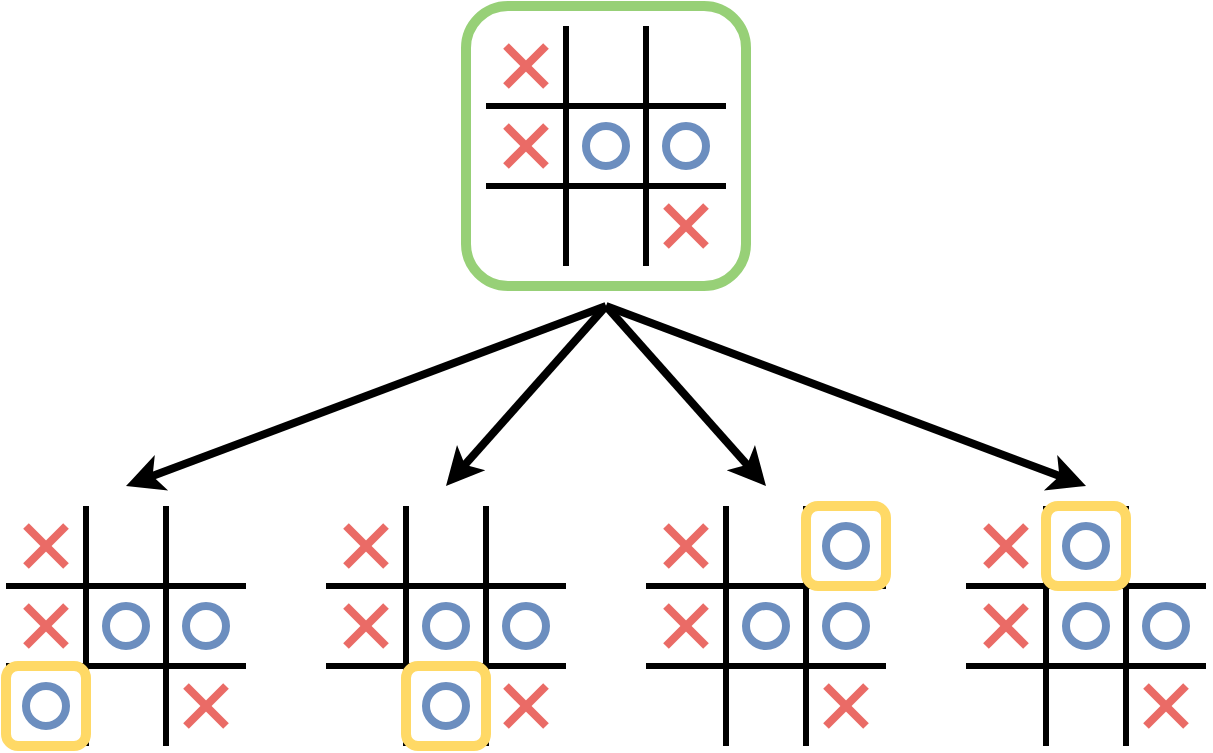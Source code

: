 <mxfile version="24.4.4" type="github">
  <diagram name="Page-1" id="UQr17-dW4rWigAgQBZE8">
    <mxGraphModel dx="1366" dy="744" grid="1" gridSize="10" guides="1" tooltips="1" connect="1" arrows="1" fold="1" page="1" pageScale="1" pageWidth="850" pageHeight="1100" math="0" shadow="0">
      <root>
        <mxCell id="0" />
        <mxCell id="1" parent="0" />
        <mxCell id="NiHNyxKCNl_R8OxoTb2U-1" value="" style="endArrow=none;html=1;rounded=0;strokeWidth=3;fontSize=15;" edge="1" parent="1">
          <mxGeometry width="50" height="50" relative="1" as="geometry">
            <mxPoint x="400" y="320" as="sourcePoint" />
            <mxPoint x="400" y="200" as="targetPoint" />
          </mxGeometry>
        </mxCell>
        <mxCell id="NiHNyxKCNl_R8OxoTb2U-2" value="" style="endArrow=none;html=1;rounded=0;strokeWidth=3;fontSize=15;" edge="1" parent="1">
          <mxGeometry width="50" height="50" relative="1" as="geometry">
            <mxPoint x="360" y="280" as="sourcePoint" />
            <mxPoint x="480" y="280" as="targetPoint" />
          </mxGeometry>
        </mxCell>
        <mxCell id="NiHNyxKCNl_R8OxoTb2U-3" value="" style="endArrow=none;html=1;rounded=0;strokeWidth=3;fontSize=15;" edge="1" parent="1">
          <mxGeometry width="50" height="50" relative="1" as="geometry">
            <mxPoint x="440" y="320" as="sourcePoint" />
            <mxPoint x="440" y="200" as="targetPoint" />
          </mxGeometry>
        </mxCell>
        <mxCell id="NiHNyxKCNl_R8OxoTb2U-4" value="" style="endArrow=none;html=1;rounded=0;strokeWidth=3;fontSize=15;" edge="1" parent="1">
          <mxGeometry width="50" height="50" relative="1" as="geometry">
            <mxPoint x="360" y="240" as="sourcePoint" />
            <mxPoint x="480" y="240" as="targetPoint" />
          </mxGeometry>
        </mxCell>
        <mxCell id="NiHNyxKCNl_R8OxoTb2U-5" value="" style="ellipse;whiteSpace=wrap;html=1;perimeterSpacing=0;strokeWidth=4;fillColor=none;strokeColor=#6c8ebf;fontSize=15;" vertex="1" parent="1">
          <mxGeometry x="450" y="250" width="20" height="20" as="geometry" />
        </mxCell>
        <mxCell id="NiHNyxKCNl_R8OxoTb2U-6" value="" style="endArrow=none;html=1;rounded=0;strokeWidth=4;strokeColor=#EA6B66;fontSize=15;" edge="1" parent="1">
          <mxGeometry width="50" height="50" relative="1" as="geometry">
            <mxPoint x="450" y="290" as="sourcePoint" />
            <mxPoint x="470" y="310" as="targetPoint" />
          </mxGeometry>
        </mxCell>
        <mxCell id="NiHNyxKCNl_R8OxoTb2U-7" value="" style="endArrow=none;html=1;rounded=0;strokeWidth=4;strokeColor=#EA6B66;fontSize=15;" edge="1" parent="1">
          <mxGeometry width="50" height="50" relative="1" as="geometry">
            <mxPoint x="450" y="310" as="sourcePoint" />
            <mxPoint x="470" y="290" as="targetPoint" />
          </mxGeometry>
        </mxCell>
        <mxCell id="NiHNyxKCNl_R8OxoTb2U-8" value="" style="endArrow=none;html=1;rounded=0;strokeWidth=4;strokeColor=#EA6B66;fontSize=15;" edge="1" parent="1">
          <mxGeometry width="50" height="50" relative="1" as="geometry">
            <mxPoint x="370" y="210" as="sourcePoint" />
            <mxPoint x="390" y="230" as="targetPoint" />
          </mxGeometry>
        </mxCell>
        <mxCell id="NiHNyxKCNl_R8OxoTb2U-9" value="" style="endArrow=none;html=1;rounded=0;strokeWidth=4;strokeColor=#EA6B66;fontSize=15;" edge="1" parent="1">
          <mxGeometry width="50" height="50" relative="1" as="geometry">
            <mxPoint x="370" y="230" as="sourcePoint" />
            <mxPoint x="390" y="210" as="targetPoint" />
          </mxGeometry>
        </mxCell>
        <mxCell id="NiHNyxKCNl_R8OxoTb2U-10" value="" style="ellipse;whiteSpace=wrap;html=1;perimeterSpacing=0;strokeWidth=4;fillColor=none;strokeColor=#6c8ebf;fontSize=15;" vertex="1" parent="1">
          <mxGeometry x="410" y="250" width="20" height="20" as="geometry" />
        </mxCell>
        <mxCell id="NiHNyxKCNl_R8OxoTb2U-11" value="" style="endArrow=none;html=1;rounded=0;strokeWidth=4;strokeColor=#EA6B66;fontSize=15;" edge="1" parent="1">
          <mxGeometry width="50" height="50" relative="1" as="geometry">
            <mxPoint x="370" y="250" as="sourcePoint" />
            <mxPoint x="390" y="270" as="targetPoint" />
          </mxGeometry>
        </mxCell>
        <mxCell id="NiHNyxKCNl_R8OxoTb2U-12" value="" style="endArrow=none;html=1;rounded=0;strokeWidth=4;strokeColor=#EA6B66;fontSize=15;" edge="1" parent="1">
          <mxGeometry width="50" height="50" relative="1" as="geometry">
            <mxPoint x="370" y="270" as="sourcePoint" />
            <mxPoint x="390" y="250" as="targetPoint" />
          </mxGeometry>
        </mxCell>
        <mxCell id="NiHNyxKCNl_R8OxoTb2U-13" value="" style="rounded=1;whiteSpace=wrap;html=1;fillColor=none;strokeWidth=5;strokeColor=#97D077;" vertex="1" parent="1">
          <mxGeometry x="350" y="190" width="140" height="140" as="geometry" />
        </mxCell>
        <mxCell id="NiHNyxKCNl_R8OxoTb2U-15" value="" style="endArrow=none;html=1;rounded=0;strokeWidth=3;fontSize=15;" edge="1" parent="1">
          <mxGeometry width="50" height="50" relative="1" as="geometry">
            <mxPoint x="320" y="560" as="sourcePoint" />
            <mxPoint x="320" y="440" as="targetPoint" />
          </mxGeometry>
        </mxCell>
        <mxCell id="NiHNyxKCNl_R8OxoTb2U-16" value="" style="endArrow=none;html=1;rounded=0;strokeWidth=3;fontSize=15;" edge="1" parent="1">
          <mxGeometry width="50" height="50" relative="1" as="geometry">
            <mxPoint x="280" y="520" as="sourcePoint" />
            <mxPoint x="400" y="520" as="targetPoint" />
          </mxGeometry>
        </mxCell>
        <mxCell id="NiHNyxKCNl_R8OxoTb2U-17" value="" style="endArrow=none;html=1;rounded=0;strokeWidth=3;fontSize=15;" edge="1" parent="1">
          <mxGeometry width="50" height="50" relative="1" as="geometry">
            <mxPoint x="360" y="560" as="sourcePoint" />
            <mxPoint x="360" y="440" as="targetPoint" />
          </mxGeometry>
        </mxCell>
        <mxCell id="NiHNyxKCNl_R8OxoTb2U-18" value="" style="endArrow=none;html=1;rounded=0;strokeWidth=3;fontSize=15;" edge="1" parent="1">
          <mxGeometry width="50" height="50" relative="1" as="geometry">
            <mxPoint x="280" y="480" as="sourcePoint" />
            <mxPoint x="400" y="480" as="targetPoint" />
          </mxGeometry>
        </mxCell>
        <mxCell id="NiHNyxKCNl_R8OxoTb2U-19" value="" style="ellipse;whiteSpace=wrap;html=1;perimeterSpacing=0;strokeWidth=4;fillColor=none;strokeColor=#6c8ebf;fontSize=15;" vertex="1" parent="1">
          <mxGeometry x="370" y="490" width="20" height="20" as="geometry" />
        </mxCell>
        <mxCell id="NiHNyxKCNl_R8OxoTb2U-20" value="" style="endArrow=none;html=1;rounded=0;strokeWidth=4;strokeColor=#EA6B66;fontSize=15;" edge="1" parent="1">
          <mxGeometry width="50" height="50" relative="1" as="geometry">
            <mxPoint x="370" y="530" as="sourcePoint" />
            <mxPoint x="390" y="550" as="targetPoint" />
          </mxGeometry>
        </mxCell>
        <mxCell id="NiHNyxKCNl_R8OxoTb2U-21" value="" style="endArrow=none;html=1;rounded=0;strokeWidth=4;strokeColor=#EA6B66;fontSize=15;" edge="1" parent="1">
          <mxGeometry width="50" height="50" relative="1" as="geometry">
            <mxPoint x="370" y="550" as="sourcePoint" />
            <mxPoint x="390" y="530" as="targetPoint" />
          </mxGeometry>
        </mxCell>
        <mxCell id="NiHNyxKCNl_R8OxoTb2U-22" value="" style="endArrow=none;html=1;rounded=0;strokeWidth=4;strokeColor=#EA6B66;fontSize=15;" edge="1" parent="1">
          <mxGeometry width="50" height="50" relative="1" as="geometry">
            <mxPoint x="290" y="450" as="sourcePoint" />
            <mxPoint x="310" y="470" as="targetPoint" />
          </mxGeometry>
        </mxCell>
        <mxCell id="NiHNyxKCNl_R8OxoTb2U-23" value="" style="endArrow=none;html=1;rounded=0;strokeWidth=4;strokeColor=#EA6B66;fontSize=15;" edge="1" parent="1">
          <mxGeometry width="50" height="50" relative="1" as="geometry">
            <mxPoint x="290" y="470" as="sourcePoint" />
            <mxPoint x="310" y="450" as="targetPoint" />
          </mxGeometry>
        </mxCell>
        <mxCell id="NiHNyxKCNl_R8OxoTb2U-24" value="" style="ellipse;whiteSpace=wrap;html=1;perimeterSpacing=0;strokeWidth=4;fillColor=none;strokeColor=#6c8ebf;fontSize=15;" vertex="1" parent="1">
          <mxGeometry x="330" y="490" width="20" height="20" as="geometry" />
        </mxCell>
        <mxCell id="NiHNyxKCNl_R8OxoTb2U-25" value="" style="endArrow=none;html=1;rounded=0;strokeWidth=4;strokeColor=#EA6B66;fontSize=15;" edge="1" parent="1">
          <mxGeometry width="50" height="50" relative="1" as="geometry">
            <mxPoint x="290" y="490" as="sourcePoint" />
            <mxPoint x="310" y="510" as="targetPoint" />
          </mxGeometry>
        </mxCell>
        <mxCell id="NiHNyxKCNl_R8OxoTb2U-26" value="" style="endArrow=none;html=1;rounded=0;strokeWidth=4;strokeColor=#EA6B66;fontSize=15;" edge="1" parent="1">
          <mxGeometry width="50" height="50" relative="1" as="geometry">
            <mxPoint x="290" y="510" as="sourcePoint" />
            <mxPoint x="310" y="490" as="targetPoint" />
          </mxGeometry>
        </mxCell>
        <mxCell id="NiHNyxKCNl_R8OxoTb2U-41" value="" style="endArrow=none;html=1;rounded=0;strokeWidth=3;fontSize=15;" edge="1" parent="1">
          <mxGeometry width="50" height="50" relative="1" as="geometry">
            <mxPoint x="160" y="560" as="sourcePoint" />
            <mxPoint x="160" y="440" as="targetPoint" />
          </mxGeometry>
        </mxCell>
        <mxCell id="NiHNyxKCNl_R8OxoTb2U-42" value="" style="endArrow=none;html=1;rounded=0;strokeWidth=3;fontSize=15;" edge="1" parent="1">
          <mxGeometry width="50" height="50" relative="1" as="geometry">
            <mxPoint x="120" y="520" as="sourcePoint" />
            <mxPoint x="240" y="520" as="targetPoint" />
          </mxGeometry>
        </mxCell>
        <mxCell id="NiHNyxKCNl_R8OxoTb2U-43" value="" style="endArrow=none;html=1;rounded=0;strokeWidth=3;fontSize=15;" edge="1" parent="1">
          <mxGeometry width="50" height="50" relative="1" as="geometry">
            <mxPoint x="200" y="560" as="sourcePoint" />
            <mxPoint x="200" y="440" as="targetPoint" />
          </mxGeometry>
        </mxCell>
        <mxCell id="NiHNyxKCNl_R8OxoTb2U-44" value="" style="endArrow=none;html=1;rounded=0;strokeWidth=3;fontSize=15;" edge="1" parent="1">
          <mxGeometry width="50" height="50" relative="1" as="geometry">
            <mxPoint x="120" y="480" as="sourcePoint" />
            <mxPoint x="240" y="480" as="targetPoint" />
          </mxGeometry>
        </mxCell>
        <mxCell id="NiHNyxKCNl_R8OxoTb2U-45" value="" style="ellipse;whiteSpace=wrap;html=1;perimeterSpacing=0;strokeWidth=4;fillColor=none;strokeColor=#6c8ebf;fontSize=15;" vertex="1" parent="1">
          <mxGeometry x="210" y="490" width="20" height="20" as="geometry" />
        </mxCell>
        <mxCell id="NiHNyxKCNl_R8OxoTb2U-46" value="" style="endArrow=none;html=1;rounded=0;strokeWidth=4;strokeColor=#EA6B66;fontSize=15;" edge="1" parent="1">
          <mxGeometry width="50" height="50" relative="1" as="geometry">
            <mxPoint x="210" y="530" as="sourcePoint" />
            <mxPoint x="230" y="550" as="targetPoint" />
          </mxGeometry>
        </mxCell>
        <mxCell id="NiHNyxKCNl_R8OxoTb2U-47" value="" style="endArrow=none;html=1;rounded=0;strokeWidth=4;strokeColor=#EA6B66;fontSize=15;" edge="1" parent="1">
          <mxGeometry width="50" height="50" relative="1" as="geometry">
            <mxPoint x="210" y="550" as="sourcePoint" />
            <mxPoint x="230" y="530" as="targetPoint" />
          </mxGeometry>
        </mxCell>
        <mxCell id="NiHNyxKCNl_R8OxoTb2U-48" value="" style="endArrow=none;html=1;rounded=0;strokeWidth=4;strokeColor=#EA6B66;fontSize=15;" edge="1" parent="1">
          <mxGeometry width="50" height="50" relative="1" as="geometry">
            <mxPoint x="130" y="450" as="sourcePoint" />
            <mxPoint x="150" y="470" as="targetPoint" />
          </mxGeometry>
        </mxCell>
        <mxCell id="NiHNyxKCNl_R8OxoTb2U-49" value="" style="endArrow=none;html=1;rounded=0;strokeWidth=4;strokeColor=#EA6B66;fontSize=15;" edge="1" parent="1">
          <mxGeometry width="50" height="50" relative="1" as="geometry">
            <mxPoint x="130" y="470" as="sourcePoint" />
            <mxPoint x="150" y="450" as="targetPoint" />
          </mxGeometry>
        </mxCell>
        <mxCell id="NiHNyxKCNl_R8OxoTb2U-50" value="" style="ellipse;whiteSpace=wrap;html=1;perimeterSpacing=0;strokeWidth=4;fillColor=none;strokeColor=#6c8ebf;fontSize=15;" vertex="1" parent="1">
          <mxGeometry x="170" y="490" width="20" height="20" as="geometry" />
        </mxCell>
        <mxCell id="NiHNyxKCNl_R8OxoTb2U-51" value="" style="endArrow=none;html=1;rounded=0;strokeWidth=4;strokeColor=#EA6B66;fontSize=15;" edge="1" parent="1">
          <mxGeometry width="50" height="50" relative="1" as="geometry">
            <mxPoint x="130" y="490" as="sourcePoint" />
            <mxPoint x="150" y="510" as="targetPoint" />
          </mxGeometry>
        </mxCell>
        <mxCell id="NiHNyxKCNl_R8OxoTb2U-52" value="" style="endArrow=none;html=1;rounded=0;strokeWidth=4;strokeColor=#EA6B66;fontSize=15;" edge="1" parent="1">
          <mxGeometry width="50" height="50" relative="1" as="geometry">
            <mxPoint x="130" y="510" as="sourcePoint" />
            <mxPoint x="150" y="490" as="targetPoint" />
          </mxGeometry>
        </mxCell>
        <mxCell id="NiHNyxKCNl_R8OxoTb2U-54" value="" style="endArrow=none;html=1;rounded=0;strokeWidth=3;fontSize=15;" edge="1" parent="1">
          <mxGeometry width="50" height="50" relative="1" as="geometry">
            <mxPoint x="480" y="560" as="sourcePoint" />
            <mxPoint x="480" y="440" as="targetPoint" />
          </mxGeometry>
        </mxCell>
        <mxCell id="NiHNyxKCNl_R8OxoTb2U-55" value="" style="endArrow=none;html=1;rounded=0;strokeWidth=3;fontSize=15;" edge="1" parent="1">
          <mxGeometry width="50" height="50" relative="1" as="geometry">
            <mxPoint x="440" y="520" as="sourcePoint" />
            <mxPoint x="560" y="520" as="targetPoint" />
          </mxGeometry>
        </mxCell>
        <mxCell id="NiHNyxKCNl_R8OxoTb2U-56" value="" style="endArrow=none;html=1;rounded=0;strokeWidth=3;fontSize=15;" edge="1" parent="1">
          <mxGeometry width="50" height="50" relative="1" as="geometry">
            <mxPoint x="520" y="560" as="sourcePoint" />
            <mxPoint x="520" y="440" as="targetPoint" />
          </mxGeometry>
        </mxCell>
        <mxCell id="NiHNyxKCNl_R8OxoTb2U-57" value="" style="endArrow=none;html=1;rounded=0;strokeWidth=3;fontSize=15;" edge="1" parent="1">
          <mxGeometry width="50" height="50" relative="1" as="geometry">
            <mxPoint x="440" y="480" as="sourcePoint" />
            <mxPoint x="560" y="480" as="targetPoint" />
          </mxGeometry>
        </mxCell>
        <mxCell id="NiHNyxKCNl_R8OxoTb2U-58" value="" style="ellipse;whiteSpace=wrap;html=1;perimeterSpacing=0;strokeWidth=4;fillColor=none;strokeColor=#6c8ebf;fontSize=15;" vertex="1" parent="1">
          <mxGeometry x="530" y="490" width="20" height="20" as="geometry" />
        </mxCell>
        <mxCell id="NiHNyxKCNl_R8OxoTb2U-59" value="" style="endArrow=none;html=1;rounded=0;strokeWidth=4;strokeColor=#EA6B66;fontSize=15;" edge="1" parent="1">
          <mxGeometry width="50" height="50" relative="1" as="geometry">
            <mxPoint x="530" y="530" as="sourcePoint" />
            <mxPoint x="550" y="550" as="targetPoint" />
          </mxGeometry>
        </mxCell>
        <mxCell id="NiHNyxKCNl_R8OxoTb2U-60" value="" style="endArrow=none;html=1;rounded=0;strokeWidth=4;strokeColor=#EA6B66;fontSize=15;" edge="1" parent="1">
          <mxGeometry width="50" height="50" relative="1" as="geometry">
            <mxPoint x="530" y="550" as="sourcePoint" />
            <mxPoint x="550" y="530" as="targetPoint" />
          </mxGeometry>
        </mxCell>
        <mxCell id="NiHNyxKCNl_R8OxoTb2U-61" value="" style="endArrow=none;html=1;rounded=0;strokeWidth=4;strokeColor=#EA6B66;fontSize=15;" edge="1" parent="1">
          <mxGeometry width="50" height="50" relative="1" as="geometry">
            <mxPoint x="450" y="450" as="sourcePoint" />
            <mxPoint x="470" y="470" as="targetPoint" />
          </mxGeometry>
        </mxCell>
        <mxCell id="NiHNyxKCNl_R8OxoTb2U-62" value="" style="endArrow=none;html=1;rounded=0;strokeWidth=4;strokeColor=#EA6B66;fontSize=15;" edge="1" parent="1">
          <mxGeometry width="50" height="50" relative="1" as="geometry">
            <mxPoint x="450" y="470" as="sourcePoint" />
            <mxPoint x="470" y="450" as="targetPoint" />
          </mxGeometry>
        </mxCell>
        <mxCell id="NiHNyxKCNl_R8OxoTb2U-63" value="" style="ellipse;whiteSpace=wrap;html=1;perimeterSpacing=0;strokeWidth=4;fillColor=none;strokeColor=#6c8ebf;fontSize=15;" vertex="1" parent="1">
          <mxGeometry x="490" y="490" width="20" height="20" as="geometry" />
        </mxCell>
        <mxCell id="NiHNyxKCNl_R8OxoTb2U-64" value="" style="endArrow=none;html=1;rounded=0;strokeWidth=4;strokeColor=#EA6B66;fontSize=15;" edge="1" parent="1">
          <mxGeometry width="50" height="50" relative="1" as="geometry">
            <mxPoint x="450" y="490" as="sourcePoint" />
            <mxPoint x="470" y="510" as="targetPoint" />
          </mxGeometry>
        </mxCell>
        <mxCell id="NiHNyxKCNl_R8OxoTb2U-65" value="" style="endArrow=none;html=1;rounded=0;strokeWidth=4;strokeColor=#EA6B66;fontSize=15;" edge="1" parent="1">
          <mxGeometry width="50" height="50" relative="1" as="geometry">
            <mxPoint x="450" y="510" as="sourcePoint" />
            <mxPoint x="470" y="490" as="targetPoint" />
          </mxGeometry>
        </mxCell>
        <mxCell id="NiHNyxKCNl_R8OxoTb2U-67" value="" style="ellipse;whiteSpace=wrap;html=1;perimeterSpacing=0;strokeWidth=4;fillColor=none;strokeColor=#6c8ebf;fontSize=15;" vertex="1" parent="1">
          <mxGeometry x="130" y="530" width="20" height="20" as="geometry" />
        </mxCell>
        <mxCell id="NiHNyxKCNl_R8OxoTb2U-68" value="" style="ellipse;whiteSpace=wrap;html=1;perimeterSpacing=0;strokeWidth=4;fillColor=none;strokeColor=#6c8ebf;fontSize=15;" vertex="1" parent="1">
          <mxGeometry x="330" y="530" width="20" height="20" as="geometry" />
        </mxCell>
        <mxCell id="NiHNyxKCNl_R8OxoTb2U-69" value="" style="ellipse;whiteSpace=wrap;html=1;perimeterSpacing=0;strokeWidth=4;fillColor=none;strokeColor=#6c8ebf;fontSize=15;" vertex="1" parent="1">
          <mxGeometry x="530" y="450" width="20" height="20" as="geometry" />
        </mxCell>
        <mxCell id="NiHNyxKCNl_R8OxoTb2U-74" value="" style="endArrow=classic;html=1;rounded=0;strokeWidth=4;" edge="1" parent="1">
          <mxGeometry width="50" height="50" relative="1" as="geometry">
            <mxPoint x="420" y="340" as="sourcePoint" />
            <mxPoint x="180" y="430" as="targetPoint" />
          </mxGeometry>
        </mxCell>
        <mxCell id="NiHNyxKCNl_R8OxoTb2U-75" value="" style="endArrow=classic;html=1;rounded=0;strokeWidth=4;" edge="1" parent="1">
          <mxGeometry width="50" height="50" relative="1" as="geometry">
            <mxPoint x="420" y="340" as="sourcePoint" />
            <mxPoint x="500" y="430" as="targetPoint" />
          </mxGeometry>
        </mxCell>
        <mxCell id="NiHNyxKCNl_R8OxoTb2U-76" value="" style="endArrow=classic;html=1;rounded=0;strokeWidth=4;" edge="1" parent="1">
          <mxGeometry width="50" height="50" relative="1" as="geometry">
            <mxPoint x="420" y="340" as="sourcePoint" />
            <mxPoint x="340" y="430" as="targetPoint" />
          </mxGeometry>
        </mxCell>
        <mxCell id="NiHNyxKCNl_R8OxoTb2U-77" value="" style="rounded=1;whiteSpace=wrap;html=1;fillColor=none;strokeWidth=5;strokeColor=#FFD966;" vertex="1" parent="1">
          <mxGeometry x="120" y="520" width="40" height="40" as="geometry" />
        </mxCell>
        <mxCell id="NiHNyxKCNl_R8OxoTb2U-78" value="" style="rounded=1;whiteSpace=wrap;html=1;fillColor=none;strokeWidth=5;strokeColor=#FFD966;" vertex="1" parent="1">
          <mxGeometry x="320" y="520" width="40" height="40" as="geometry" />
        </mxCell>
        <mxCell id="NiHNyxKCNl_R8OxoTb2U-79" value="" style="rounded=1;whiteSpace=wrap;html=1;fillColor=none;strokeWidth=5;strokeColor=#FFD966;" vertex="1" parent="1">
          <mxGeometry x="520" y="440" width="40" height="40" as="geometry" />
        </mxCell>
        <mxCell id="NiHNyxKCNl_R8OxoTb2U-81" value="" style="endArrow=none;html=1;rounded=0;strokeWidth=3;fontSize=15;" edge="1" parent="1">
          <mxGeometry width="50" height="50" relative="1" as="geometry">
            <mxPoint x="640" y="560" as="sourcePoint" />
            <mxPoint x="640" y="440" as="targetPoint" />
          </mxGeometry>
        </mxCell>
        <mxCell id="NiHNyxKCNl_R8OxoTb2U-82" value="" style="endArrow=none;html=1;rounded=0;strokeWidth=3;fontSize=15;" edge="1" parent="1">
          <mxGeometry width="50" height="50" relative="1" as="geometry">
            <mxPoint x="600" y="520" as="sourcePoint" />
            <mxPoint x="720" y="520" as="targetPoint" />
          </mxGeometry>
        </mxCell>
        <mxCell id="NiHNyxKCNl_R8OxoTb2U-83" value="" style="endArrow=none;html=1;rounded=0;strokeWidth=3;fontSize=15;" edge="1" parent="1">
          <mxGeometry width="50" height="50" relative="1" as="geometry">
            <mxPoint x="680" y="560" as="sourcePoint" />
            <mxPoint x="680" y="440" as="targetPoint" />
          </mxGeometry>
        </mxCell>
        <mxCell id="NiHNyxKCNl_R8OxoTb2U-84" value="" style="endArrow=none;html=1;rounded=0;strokeWidth=3;fontSize=15;" edge="1" parent="1">
          <mxGeometry width="50" height="50" relative="1" as="geometry">
            <mxPoint x="600" y="480" as="sourcePoint" />
            <mxPoint x="720" y="480" as="targetPoint" />
          </mxGeometry>
        </mxCell>
        <mxCell id="NiHNyxKCNl_R8OxoTb2U-85" value="" style="ellipse;whiteSpace=wrap;html=1;perimeterSpacing=0;strokeWidth=4;fillColor=none;strokeColor=#6c8ebf;fontSize=15;" vertex="1" parent="1">
          <mxGeometry x="690" y="490" width="20" height="20" as="geometry" />
        </mxCell>
        <mxCell id="NiHNyxKCNl_R8OxoTb2U-86" value="" style="endArrow=none;html=1;rounded=0;strokeWidth=4;strokeColor=#EA6B66;fontSize=15;" edge="1" parent="1">
          <mxGeometry width="50" height="50" relative="1" as="geometry">
            <mxPoint x="690" y="530" as="sourcePoint" />
            <mxPoint x="710" y="550" as="targetPoint" />
          </mxGeometry>
        </mxCell>
        <mxCell id="NiHNyxKCNl_R8OxoTb2U-87" value="" style="endArrow=none;html=1;rounded=0;strokeWidth=4;strokeColor=#EA6B66;fontSize=15;" edge="1" parent="1">
          <mxGeometry width="50" height="50" relative="1" as="geometry">
            <mxPoint x="690" y="550" as="sourcePoint" />
            <mxPoint x="710" y="530" as="targetPoint" />
          </mxGeometry>
        </mxCell>
        <mxCell id="NiHNyxKCNl_R8OxoTb2U-88" value="" style="endArrow=none;html=1;rounded=0;strokeWidth=4;strokeColor=#EA6B66;fontSize=15;" edge="1" parent="1">
          <mxGeometry width="50" height="50" relative="1" as="geometry">
            <mxPoint x="610" y="450" as="sourcePoint" />
            <mxPoint x="630" y="470" as="targetPoint" />
          </mxGeometry>
        </mxCell>
        <mxCell id="NiHNyxKCNl_R8OxoTb2U-89" value="" style="endArrow=none;html=1;rounded=0;strokeWidth=4;strokeColor=#EA6B66;fontSize=15;" edge="1" parent="1">
          <mxGeometry width="50" height="50" relative="1" as="geometry">
            <mxPoint x="610" y="470" as="sourcePoint" />
            <mxPoint x="630" y="450" as="targetPoint" />
          </mxGeometry>
        </mxCell>
        <mxCell id="NiHNyxKCNl_R8OxoTb2U-90" value="" style="ellipse;whiteSpace=wrap;html=1;perimeterSpacing=0;strokeWidth=4;fillColor=none;strokeColor=#6c8ebf;fontSize=15;" vertex="1" parent="1">
          <mxGeometry x="650" y="490" width="20" height="20" as="geometry" />
        </mxCell>
        <mxCell id="NiHNyxKCNl_R8OxoTb2U-91" value="" style="endArrow=none;html=1;rounded=0;strokeWidth=4;strokeColor=#EA6B66;fontSize=15;" edge="1" parent="1">
          <mxGeometry width="50" height="50" relative="1" as="geometry">
            <mxPoint x="610" y="490" as="sourcePoint" />
            <mxPoint x="630" y="510" as="targetPoint" />
          </mxGeometry>
        </mxCell>
        <mxCell id="NiHNyxKCNl_R8OxoTb2U-92" value="" style="endArrow=none;html=1;rounded=0;strokeWidth=4;strokeColor=#EA6B66;fontSize=15;" edge="1" parent="1">
          <mxGeometry width="50" height="50" relative="1" as="geometry">
            <mxPoint x="610" y="510" as="sourcePoint" />
            <mxPoint x="630" y="490" as="targetPoint" />
          </mxGeometry>
        </mxCell>
        <mxCell id="NiHNyxKCNl_R8OxoTb2U-93" value="" style="ellipse;whiteSpace=wrap;html=1;perimeterSpacing=0;strokeWidth=4;fillColor=none;strokeColor=#6c8ebf;fontSize=15;" vertex="1" parent="1">
          <mxGeometry x="650" y="450" width="20" height="20" as="geometry" />
        </mxCell>
        <mxCell id="NiHNyxKCNl_R8OxoTb2U-94" value="" style="rounded=1;whiteSpace=wrap;html=1;fillColor=none;strokeWidth=5;strokeColor=#FFD966;" vertex="1" parent="1">
          <mxGeometry x="640" y="440" width="40" height="40" as="geometry" />
        </mxCell>
        <mxCell id="NiHNyxKCNl_R8OxoTb2U-95" value="" style="endArrow=classic;html=1;rounded=0;strokeWidth=4;" edge="1" parent="1">
          <mxGeometry width="50" height="50" relative="1" as="geometry">
            <mxPoint x="420" y="340" as="sourcePoint" />
            <mxPoint x="660" y="430" as="targetPoint" />
          </mxGeometry>
        </mxCell>
      </root>
    </mxGraphModel>
  </diagram>
</mxfile>
